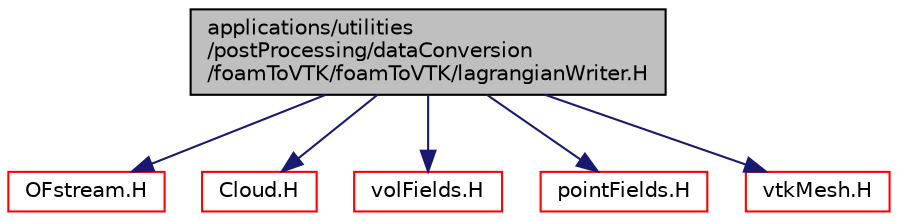 digraph "applications/utilities/postProcessing/dataConversion/foamToVTK/foamToVTK/lagrangianWriter.H"
{
  bgcolor="transparent";
  edge [fontname="Helvetica",fontsize="10",labelfontname="Helvetica",labelfontsize="10"];
  node [fontname="Helvetica",fontsize="10",shape=record];
  Node0 [label="applications/utilities\l/postProcessing/dataConversion\l/foamToVTK/foamToVTK/lagrangianWriter.H",height=0.2,width=0.4,color="black", fillcolor="grey75", style="filled", fontcolor="black"];
  Node0 -> Node1 [color="midnightblue",fontsize="10",style="solid",fontname="Helvetica"];
  Node1 [label="OFstream.H",height=0.2,width=0.4,color="red",URL="$a09791.html"];
  Node0 -> Node49 [color="midnightblue",fontsize="10",style="solid",fontname="Helvetica"];
  Node49 [label="Cloud.H",height=0.2,width=0.4,color="red",URL="$a05525.html"];
  Node0 -> Node240 [color="midnightblue",fontsize="10",style="solid",fontname="Helvetica"];
  Node240 [label="volFields.H",height=0.2,width=0.4,color="red",URL="$a02912.html"];
  Node0 -> Node321 [color="midnightblue",fontsize="10",style="solid",fontname="Helvetica"];
  Node321 [label="pointFields.H",height=0.2,width=0.4,color="red",URL="$a10595.html"];
  Node0 -> Node331 [color="midnightblue",fontsize="10",style="solid",fontname="Helvetica"];
  Node331 [label="vtkMesh.H",height=0.2,width=0.4,color="red",URL="$a41225.html"];
}
